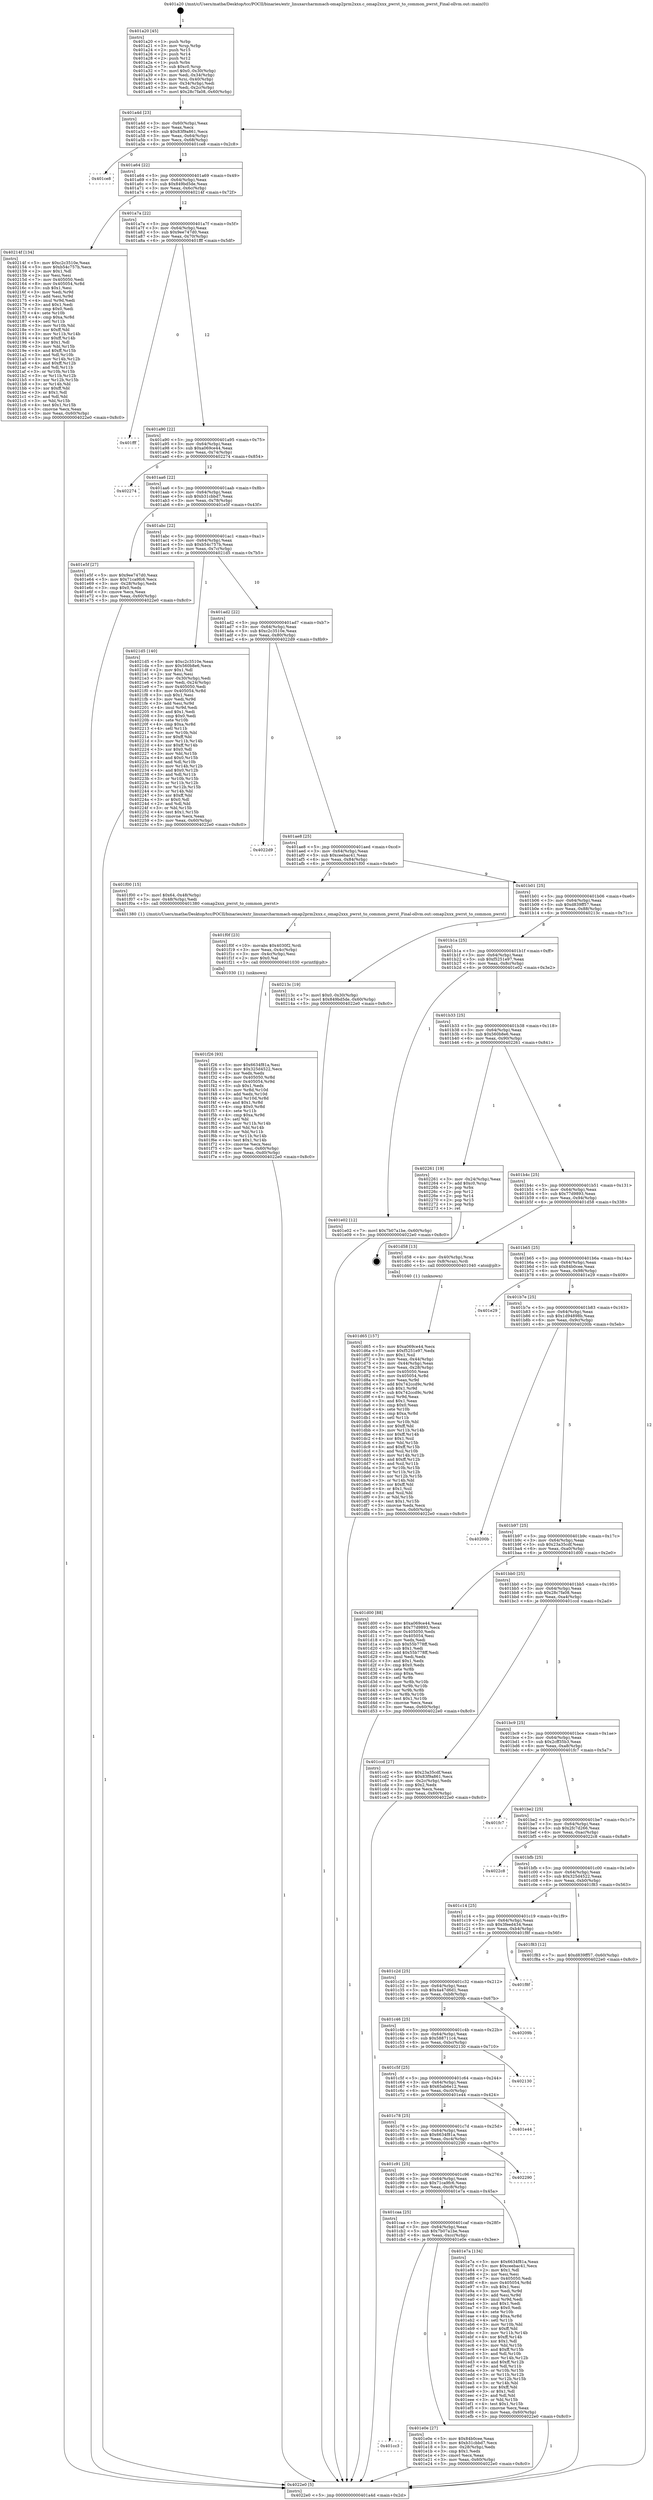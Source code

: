 digraph "0x401a20" {
  label = "0x401a20 (/mnt/c/Users/mathe/Desktop/tcc/POCII/binaries/extr_linuxarcharmmach-omap2prm2xxx.c_omap2xxx_pwrst_to_common_pwrst_Final-ollvm.out::main(0))"
  labelloc = "t"
  node[shape=record]

  Entry [label="",width=0.3,height=0.3,shape=circle,fillcolor=black,style=filled]
  "0x401a4d" [label="{
     0x401a4d [23]\l
     | [instrs]\l
     &nbsp;&nbsp;0x401a4d \<+3\>: mov -0x60(%rbp),%eax\l
     &nbsp;&nbsp;0x401a50 \<+2\>: mov %eax,%ecx\l
     &nbsp;&nbsp;0x401a52 \<+6\>: sub $0x83f9a861,%ecx\l
     &nbsp;&nbsp;0x401a58 \<+3\>: mov %eax,-0x64(%rbp)\l
     &nbsp;&nbsp;0x401a5b \<+3\>: mov %ecx,-0x68(%rbp)\l
     &nbsp;&nbsp;0x401a5e \<+6\>: je 0000000000401ce8 \<main+0x2c8\>\l
  }"]
  "0x401ce8" [label="{
     0x401ce8\l
  }", style=dashed]
  "0x401a64" [label="{
     0x401a64 [22]\l
     | [instrs]\l
     &nbsp;&nbsp;0x401a64 \<+5\>: jmp 0000000000401a69 \<main+0x49\>\l
     &nbsp;&nbsp;0x401a69 \<+3\>: mov -0x64(%rbp),%eax\l
     &nbsp;&nbsp;0x401a6c \<+5\>: sub $0x849bd5de,%eax\l
     &nbsp;&nbsp;0x401a71 \<+3\>: mov %eax,-0x6c(%rbp)\l
     &nbsp;&nbsp;0x401a74 \<+6\>: je 000000000040214f \<main+0x72f\>\l
  }"]
  Exit [label="",width=0.3,height=0.3,shape=circle,fillcolor=black,style=filled,peripheries=2]
  "0x40214f" [label="{
     0x40214f [134]\l
     | [instrs]\l
     &nbsp;&nbsp;0x40214f \<+5\>: mov $0xc2c3510e,%eax\l
     &nbsp;&nbsp;0x402154 \<+5\>: mov $0xb54c757b,%ecx\l
     &nbsp;&nbsp;0x402159 \<+2\>: mov $0x1,%dl\l
     &nbsp;&nbsp;0x40215b \<+2\>: xor %esi,%esi\l
     &nbsp;&nbsp;0x40215d \<+7\>: mov 0x405050,%edi\l
     &nbsp;&nbsp;0x402164 \<+8\>: mov 0x405054,%r8d\l
     &nbsp;&nbsp;0x40216c \<+3\>: sub $0x1,%esi\l
     &nbsp;&nbsp;0x40216f \<+3\>: mov %edi,%r9d\l
     &nbsp;&nbsp;0x402172 \<+3\>: add %esi,%r9d\l
     &nbsp;&nbsp;0x402175 \<+4\>: imul %r9d,%edi\l
     &nbsp;&nbsp;0x402179 \<+3\>: and $0x1,%edi\l
     &nbsp;&nbsp;0x40217c \<+3\>: cmp $0x0,%edi\l
     &nbsp;&nbsp;0x40217f \<+4\>: sete %r10b\l
     &nbsp;&nbsp;0x402183 \<+4\>: cmp $0xa,%r8d\l
     &nbsp;&nbsp;0x402187 \<+4\>: setl %r11b\l
     &nbsp;&nbsp;0x40218b \<+3\>: mov %r10b,%bl\l
     &nbsp;&nbsp;0x40218e \<+3\>: xor $0xff,%bl\l
     &nbsp;&nbsp;0x402191 \<+3\>: mov %r11b,%r14b\l
     &nbsp;&nbsp;0x402194 \<+4\>: xor $0xff,%r14b\l
     &nbsp;&nbsp;0x402198 \<+3\>: xor $0x1,%dl\l
     &nbsp;&nbsp;0x40219b \<+3\>: mov %bl,%r15b\l
     &nbsp;&nbsp;0x40219e \<+4\>: and $0xff,%r15b\l
     &nbsp;&nbsp;0x4021a2 \<+3\>: and %dl,%r10b\l
     &nbsp;&nbsp;0x4021a5 \<+3\>: mov %r14b,%r12b\l
     &nbsp;&nbsp;0x4021a8 \<+4\>: and $0xff,%r12b\l
     &nbsp;&nbsp;0x4021ac \<+3\>: and %dl,%r11b\l
     &nbsp;&nbsp;0x4021af \<+3\>: or %r10b,%r15b\l
     &nbsp;&nbsp;0x4021b2 \<+3\>: or %r11b,%r12b\l
     &nbsp;&nbsp;0x4021b5 \<+3\>: xor %r12b,%r15b\l
     &nbsp;&nbsp;0x4021b8 \<+3\>: or %r14b,%bl\l
     &nbsp;&nbsp;0x4021bb \<+3\>: xor $0xff,%bl\l
     &nbsp;&nbsp;0x4021be \<+3\>: or $0x1,%dl\l
     &nbsp;&nbsp;0x4021c1 \<+2\>: and %dl,%bl\l
     &nbsp;&nbsp;0x4021c3 \<+3\>: or %bl,%r15b\l
     &nbsp;&nbsp;0x4021c6 \<+4\>: test $0x1,%r15b\l
     &nbsp;&nbsp;0x4021ca \<+3\>: cmovne %ecx,%eax\l
     &nbsp;&nbsp;0x4021cd \<+3\>: mov %eax,-0x60(%rbp)\l
     &nbsp;&nbsp;0x4021d0 \<+5\>: jmp 00000000004022e0 \<main+0x8c0\>\l
  }"]
  "0x401a7a" [label="{
     0x401a7a [22]\l
     | [instrs]\l
     &nbsp;&nbsp;0x401a7a \<+5\>: jmp 0000000000401a7f \<main+0x5f\>\l
     &nbsp;&nbsp;0x401a7f \<+3\>: mov -0x64(%rbp),%eax\l
     &nbsp;&nbsp;0x401a82 \<+5\>: sub $0x9ee747d0,%eax\l
     &nbsp;&nbsp;0x401a87 \<+3\>: mov %eax,-0x70(%rbp)\l
     &nbsp;&nbsp;0x401a8a \<+6\>: je 0000000000401fff \<main+0x5df\>\l
  }"]
  "0x401f26" [label="{
     0x401f26 [93]\l
     | [instrs]\l
     &nbsp;&nbsp;0x401f26 \<+5\>: mov $0x6634f81a,%esi\l
     &nbsp;&nbsp;0x401f2b \<+5\>: mov $0x325d4522,%ecx\l
     &nbsp;&nbsp;0x401f30 \<+2\>: xor %edx,%edx\l
     &nbsp;&nbsp;0x401f32 \<+8\>: mov 0x405050,%r8d\l
     &nbsp;&nbsp;0x401f3a \<+8\>: mov 0x405054,%r9d\l
     &nbsp;&nbsp;0x401f42 \<+3\>: sub $0x1,%edx\l
     &nbsp;&nbsp;0x401f45 \<+3\>: mov %r8d,%r10d\l
     &nbsp;&nbsp;0x401f48 \<+3\>: add %edx,%r10d\l
     &nbsp;&nbsp;0x401f4b \<+4\>: imul %r10d,%r8d\l
     &nbsp;&nbsp;0x401f4f \<+4\>: and $0x1,%r8d\l
     &nbsp;&nbsp;0x401f53 \<+4\>: cmp $0x0,%r8d\l
     &nbsp;&nbsp;0x401f57 \<+4\>: sete %r11b\l
     &nbsp;&nbsp;0x401f5b \<+4\>: cmp $0xa,%r9d\l
     &nbsp;&nbsp;0x401f5f \<+3\>: setl %bl\l
     &nbsp;&nbsp;0x401f62 \<+3\>: mov %r11b,%r14b\l
     &nbsp;&nbsp;0x401f65 \<+3\>: and %bl,%r14b\l
     &nbsp;&nbsp;0x401f68 \<+3\>: xor %bl,%r11b\l
     &nbsp;&nbsp;0x401f6b \<+3\>: or %r11b,%r14b\l
     &nbsp;&nbsp;0x401f6e \<+4\>: test $0x1,%r14b\l
     &nbsp;&nbsp;0x401f72 \<+3\>: cmovne %ecx,%esi\l
     &nbsp;&nbsp;0x401f75 \<+3\>: mov %esi,-0x60(%rbp)\l
     &nbsp;&nbsp;0x401f78 \<+6\>: mov %eax,-0xd0(%rbp)\l
     &nbsp;&nbsp;0x401f7e \<+5\>: jmp 00000000004022e0 \<main+0x8c0\>\l
  }"]
  "0x401fff" [label="{
     0x401fff\l
  }", style=dashed]
  "0x401a90" [label="{
     0x401a90 [22]\l
     | [instrs]\l
     &nbsp;&nbsp;0x401a90 \<+5\>: jmp 0000000000401a95 \<main+0x75\>\l
     &nbsp;&nbsp;0x401a95 \<+3\>: mov -0x64(%rbp),%eax\l
     &nbsp;&nbsp;0x401a98 \<+5\>: sub $0xa069ce44,%eax\l
     &nbsp;&nbsp;0x401a9d \<+3\>: mov %eax,-0x74(%rbp)\l
     &nbsp;&nbsp;0x401aa0 \<+6\>: je 0000000000402274 \<main+0x854\>\l
  }"]
  "0x401f0f" [label="{
     0x401f0f [23]\l
     | [instrs]\l
     &nbsp;&nbsp;0x401f0f \<+10\>: movabs $0x4030f2,%rdi\l
     &nbsp;&nbsp;0x401f19 \<+3\>: mov %eax,-0x4c(%rbp)\l
     &nbsp;&nbsp;0x401f1c \<+3\>: mov -0x4c(%rbp),%esi\l
     &nbsp;&nbsp;0x401f1f \<+2\>: mov $0x0,%al\l
     &nbsp;&nbsp;0x401f21 \<+5\>: call 0000000000401030 \<printf@plt\>\l
     | [calls]\l
     &nbsp;&nbsp;0x401030 \{1\} (unknown)\l
  }"]
  "0x402274" [label="{
     0x402274\l
  }", style=dashed]
  "0x401aa6" [label="{
     0x401aa6 [22]\l
     | [instrs]\l
     &nbsp;&nbsp;0x401aa6 \<+5\>: jmp 0000000000401aab \<main+0x8b\>\l
     &nbsp;&nbsp;0x401aab \<+3\>: mov -0x64(%rbp),%eax\l
     &nbsp;&nbsp;0x401aae \<+5\>: sub $0xb31cbbd7,%eax\l
     &nbsp;&nbsp;0x401ab3 \<+3\>: mov %eax,-0x78(%rbp)\l
     &nbsp;&nbsp;0x401ab6 \<+6\>: je 0000000000401e5f \<main+0x43f\>\l
  }"]
  "0x401cc3" [label="{
     0x401cc3\l
  }", style=dashed]
  "0x401e5f" [label="{
     0x401e5f [27]\l
     | [instrs]\l
     &nbsp;&nbsp;0x401e5f \<+5\>: mov $0x9ee747d0,%eax\l
     &nbsp;&nbsp;0x401e64 \<+5\>: mov $0x71ca9fc6,%ecx\l
     &nbsp;&nbsp;0x401e69 \<+3\>: mov -0x28(%rbp),%edx\l
     &nbsp;&nbsp;0x401e6c \<+3\>: cmp $0x0,%edx\l
     &nbsp;&nbsp;0x401e6f \<+3\>: cmove %ecx,%eax\l
     &nbsp;&nbsp;0x401e72 \<+3\>: mov %eax,-0x60(%rbp)\l
     &nbsp;&nbsp;0x401e75 \<+5\>: jmp 00000000004022e0 \<main+0x8c0\>\l
  }"]
  "0x401abc" [label="{
     0x401abc [22]\l
     | [instrs]\l
     &nbsp;&nbsp;0x401abc \<+5\>: jmp 0000000000401ac1 \<main+0xa1\>\l
     &nbsp;&nbsp;0x401ac1 \<+3\>: mov -0x64(%rbp),%eax\l
     &nbsp;&nbsp;0x401ac4 \<+5\>: sub $0xb54c757b,%eax\l
     &nbsp;&nbsp;0x401ac9 \<+3\>: mov %eax,-0x7c(%rbp)\l
     &nbsp;&nbsp;0x401acc \<+6\>: je 00000000004021d5 \<main+0x7b5\>\l
  }"]
  "0x401e0e" [label="{
     0x401e0e [27]\l
     | [instrs]\l
     &nbsp;&nbsp;0x401e0e \<+5\>: mov $0x84b0cee,%eax\l
     &nbsp;&nbsp;0x401e13 \<+5\>: mov $0xb31cbbd7,%ecx\l
     &nbsp;&nbsp;0x401e18 \<+3\>: mov -0x28(%rbp),%edx\l
     &nbsp;&nbsp;0x401e1b \<+3\>: cmp $0x1,%edx\l
     &nbsp;&nbsp;0x401e1e \<+3\>: cmovl %ecx,%eax\l
     &nbsp;&nbsp;0x401e21 \<+3\>: mov %eax,-0x60(%rbp)\l
     &nbsp;&nbsp;0x401e24 \<+5\>: jmp 00000000004022e0 \<main+0x8c0\>\l
  }"]
  "0x4021d5" [label="{
     0x4021d5 [140]\l
     | [instrs]\l
     &nbsp;&nbsp;0x4021d5 \<+5\>: mov $0xc2c3510e,%eax\l
     &nbsp;&nbsp;0x4021da \<+5\>: mov $0x560b8e6,%ecx\l
     &nbsp;&nbsp;0x4021df \<+2\>: mov $0x1,%dl\l
     &nbsp;&nbsp;0x4021e1 \<+2\>: xor %esi,%esi\l
     &nbsp;&nbsp;0x4021e3 \<+3\>: mov -0x30(%rbp),%edi\l
     &nbsp;&nbsp;0x4021e6 \<+3\>: mov %edi,-0x24(%rbp)\l
     &nbsp;&nbsp;0x4021e9 \<+7\>: mov 0x405050,%edi\l
     &nbsp;&nbsp;0x4021f0 \<+8\>: mov 0x405054,%r8d\l
     &nbsp;&nbsp;0x4021f8 \<+3\>: sub $0x1,%esi\l
     &nbsp;&nbsp;0x4021fb \<+3\>: mov %edi,%r9d\l
     &nbsp;&nbsp;0x4021fe \<+3\>: add %esi,%r9d\l
     &nbsp;&nbsp;0x402201 \<+4\>: imul %r9d,%edi\l
     &nbsp;&nbsp;0x402205 \<+3\>: and $0x1,%edi\l
     &nbsp;&nbsp;0x402208 \<+3\>: cmp $0x0,%edi\l
     &nbsp;&nbsp;0x40220b \<+4\>: sete %r10b\l
     &nbsp;&nbsp;0x40220f \<+4\>: cmp $0xa,%r8d\l
     &nbsp;&nbsp;0x402213 \<+4\>: setl %r11b\l
     &nbsp;&nbsp;0x402217 \<+3\>: mov %r10b,%bl\l
     &nbsp;&nbsp;0x40221a \<+3\>: xor $0xff,%bl\l
     &nbsp;&nbsp;0x40221d \<+3\>: mov %r11b,%r14b\l
     &nbsp;&nbsp;0x402220 \<+4\>: xor $0xff,%r14b\l
     &nbsp;&nbsp;0x402224 \<+3\>: xor $0x0,%dl\l
     &nbsp;&nbsp;0x402227 \<+3\>: mov %bl,%r15b\l
     &nbsp;&nbsp;0x40222a \<+4\>: and $0x0,%r15b\l
     &nbsp;&nbsp;0x40222e \<+3\>: and %dl,%r10b\l
     &nbsp;&nbsp;0x402231 \<+3\>: mov %r14b,%r12b\l
     &nbsp;&nbsp;0x402234 \<+4\>: and $0x0,%r12b\l
     &nbsp;&nbsp;0x402238 \<+3\>: and %dl,%r11b\l
     &nbsp;&nbsp;0x40223b \<+3\>: or %r10b,%r15b\l
     &nbsp;&nbsp;0x40223e \<+3\>: or %r11b,%r12b\l
     &nbsp;&nbsp;0x402241 \<+3\>: xor %r12b,%r15b\l
     &nbsp;&nbsp;0x402244 \<+3\>: or %r14b,%bl\l
     &nbsp;&nbsp;0x402247 \<+3\>: xor $0xff,%bl\l
     &nbsp;&nbsp;0x40224a \<+3\>: or $0x0,%dl\l
     &nbsp;&nbsp;0x40224d \<+2\>: and %dl,%bl\l
     &nbsp;&nbsp;0x40224f \<+3\>: or %bl,%r15b\l
     &nbsp;&nbsp;0x402252 \<+4\>: test $0x1,%r15b\l
     &nbsp;&nbsp;0x402256 \<+3\>: cmovne %ecx,%eax\l
     &nbsp;&nbsp;0x402259 \<+3\>: mov %eax,-0x60(%rbp)\l
     &nbsp;&nbsp;0x40225c \<+5\>: jmp 00000000004022e0 \<main+0x8c0\>\l
  }"]
  "0x401ad2" [label="{
     0x401ad2 [22]\l
     | [instrs]\l
     &nbsp;&nbsp;0x401ad2 \<+5\>: jmp 0000000000401ad7 \<main+0xb7\>\l
     &nbsp;&nbsp;0x401ad7 \<+3\>: mov -0x64(%rbp),%eax\l
     &nbsp;&nbsp;0x401ada \<+5\>: sub $0xc2c3510e,%eax\l
     &nbsp;&nbsp;0x401adf \<+3\>: mov %eax,-0x80(%rbp)\l
     &nbsp;&nbsp;0x401ae2 \<+6\>: je 00000000004022d9 \<main+0x8b9\>\l
  }"]
  "0x401caa" [label="{
     0x401caa [25]\l
     | [instrs]\l
     &nbsp;&nbsp;0x401caa \<+5\>: jmp 0000000000401caf \<main+0x28f\>\l
     &nbsp;&nbsp;0x401caf \<+3\>: mov -0x64(%rbp),%eax\l
     &nbsp;&nbsp;0x401cb2 \<+5\>: sub $0x7b07a1be,%eax\l
     &nbsp;&nbsp;0x401cb7 \<+6\>: mov %eax,-0xcc(%rbp)\l
     &nbsp;&nbsp;0x401cbd \<+6\>: je 0000000000401e0e \<main+0x3ee\>\l
  }"]
  "0x4022d9" [label="{
     0x4022d9\l
  }", style=dashed]
  "0x401ae8" [label="{
     0x401ae8 [25]\l
     | [instrs]\l
     &nbsp;&nbsp;0x401ae8 \<+5\>: jmp 0000000000401aed \<main+0xcd\>\l
     &nbsp;&nbsp;0x401aed \<+3\>: mov -0x64(%rbp),%eax\l
     &nbsp;&nbsp;0x401af0 \<+5\>: sub $0xceebac41,%eax\l
     &nbsp;&nbsp;0x401af5 \<+6\>: mov %eax,-0x84(%rbp)\l
     &nbsp;&nbsp;0x401afb \<+6\>: je 0000000000401f00 \<main+0x4e0\>\l
  }"]
  "0x401e7a" [label="{
     0x401e7a [134]\l
     | [instrs]\l
     &nbsp;&nbsp;0x401e7a \<+5\>: mov $0x6634f81a,%eax\l
     &nbsp;&nbsp;0x401e7f \<+5\>: mov $0xceebac41,%ecx\l
     &nbsp;&nbsp;0x401e84 \<+2\>: mov $0x1,%dl\l
     &nbsp;&nbsp;0x401e86 \<+2\>: xor %esi,%esi\l
     &nbsp;&nbsp;0x401e88 \<+7\>: mov 0x405050,%edi\l
     &nbsp;&nbsp;0x401e8f \<+8\>: mov 0x405054,%r8d\l
     &nbsp;&nbsp;0x401e97 \<+3\>: sub $0x1,%esi\l
     &nbsp;&nbsp;0x401e9a \<+3\>: mov %edi,%r9d\l
     &nbsp;&nbsp;0x401e9d \<+3\>: add %esi,%r9d\l
     &nbsp;&nbsp;0x401ea0 \<+4\>: imul %r9d,%edi\l
     &nbsp;&nbsp;0x401ea4 \<+3\>: and $0x1,%edi\l
     &nbsp;&nbsp;0x401ea7 \<+3\>: cmp $0x0,%edi\l
     &nbsp;&nbsp;0x401eaa \<+4\>: sete %r10b\l
     &nbsp;&nbsp;0x401eae \<+4\>: cmp $0xa,%r8d\l
     &nbsp;&nbsp;0x401eb2 \<+4\>: setl %r11b\l
     &nbsp;&nbsp;0x401eb6 \<+3\>: mov %r10b,%bl\l
     &nbsp;&nbsp;0x401eb9 \<+3\>: xor $0xff,%bl\l
     &nbsp;&nbsp;0x401ebc \<+3\>: mov %r11b,%r14b\l
     &nbsp;&nbsp;0x401ebf \<+4\>: xor $0xff,%r14b\l
     &nbsp;&nbsp;0x401ec3 \<+3\>: xor $0x1,%dl\l
     &nbsp;&nbsp;0x401ec6 \<+3\>: mov %bl,%r15b\l
     &nbsp;&nbsp;0x401ec9 \<+4\>: and $0xff,%r15b\l
     &nbsp;&nbsp;0x401ecd \<+3\>: and %dl,%r10b\l
     &nbsp;&nbsp;0x401ed0 \<+3\>: mov %r14b,%r12b\l
     &nbsp;&nbsp;0x401ed3 \<+4\>: and $0xff,%r12b\l
     &nbsp;&nbsp;0x401ed7 \<+3\>: and %dl,%r11b\l
     &nbsp;&nbsp;0x401eda \<+3\>: or %r10b,%r15b\l
     &nbsp;&nbsp;0x401edd \<+3\>: or %r11b,%r12b\l
     &nbsp;&nbsp;0x401ee0 \<+3\>: xor %r12b,%r15b\l
     &nbsp;&nbsp;0x401ee3 \<+3\>: or %r14b,%bl\l
     &nbsp;&nbsp;0x401ee6 \<+3\>: xor $0xff,%bl\l
     &nbsp;&nbsp;0x401ee9 \<+3\>: or $0x1,%dl\l
     &nbsp;&nbsp;0x401eec \<+2\>: and %dl,%bl\l
     &nbsp;&nbsp;0x401eee \<+3\>: or %bl,%r15b\l
     &nbsp;&nbsp;0x401ef1 \<+4\>: test $0x1,%r15b\l
     &nbsp;&nbsp;0x401ef5 \<+3\>: cmovne %ecx,%eax\l
     &nbsp;&nbsp;0x401ef8 \<+3\>: mov %eax,-0x60(%rbp)\l
     &nbsp;&nbsp;0x401efb \<+5\>: jmp 00000000004022e0 \<main+0x8c0\>\l
  }"]
  "0x401f00" [label="{
     0x401f00 [15]\l
     | [instrs]\l
     &nbsp;&nbsp;0x401f00 \<+7\>: movl $0x64,-0x48(%rbp)\l
     &nbsp;&nbsp;0x401f07 \<+3\>: mov -0x48(%rbp),%edi\l
     &nbsp;&nbsp;0x401f0a \<+5\>: call 0000000000401380 \<omap2xxx_pwrst_to_common_pwrst\>\l
     | [calls]\l
     &nbsp;&nbsp;0x401380 \{1\} (/mnt/c/Users/mathe/Desktop/tcc/POCII/binaries/extr_linuxarcharmmach-omap2prm2xxx.c_omap2xxx_pwrst_to_common_pwrst_Final-ollvm.out::omap2xxx_pwrst_to_common_pwrst)\l
  }"]
  "0x401b01" [label="{
     0x401b01 [25]\l
     | [instrs]\l
     &nbsp;&nbsp;0x401b01 \<+5\>: jmp 0000000000401b06 \<main+0xe6\>\l
     &nbsp;&nbsp;0x401b06 \<+3\>: mov -0x64(%rbp),%eax\l
     &nbsp;&nbsp;0x401b09 \<+5\>: sub $0xd839ff57,%eax\l
     &nbsp;&nbsp;0x401b0e \<+6\>: mov %eax,-0x88(%rbp)\l
     &nbsp;&nbsp;0x401b14 \<+6\>: je 000000000040213c \<main+0x71c\>\l
  }"]
  "0x401c91" [label="{
     0x401c91 [25]\l
     | [instrs]\l
     &nbsp;&nbsp;0x401c91 \<+5\>: jmp 0000000000401c96 \<main+0x276\>\l
     &nbsp;&nbsp;0x401c96 \<+3\>: mov -0x64(%rbp),%eax\l
     &nbsp;&nbsp;0x401c99 \<+5\>: sub $0x71ca9fc6,%eax\l
     &nbsp;&nbsp;0x401c9e \<+6\>: mov %eax,-0xc8(%rbp)\l
     &nbsp;&nbsp;0x401ca4 \<+6\>: je 0000000000401e7a \<main+0x45a\>\l
  }"]
  "0x40213c" [label="{
     0x40213c [19]\l
     | [instrs]\l
     &nbsp;&nbsp;0x40213c \<+7\>: movl $0x0,-0x30(%rbp)\l
     &nbsp;&nbsp;0x402143 \<+7\>: movl $0x849bd5de,-0x60(%rbp)\l
     &nbsp;&nbsp;0x40214a \<+5\>: jmp 00000000004022e0 \<main+0x8c0\>\l
  }"]
  "0x401b1a" [label="{
     0x401b1a [25]\l
     | [instrs]\l
     &nbsp;&nbsp;0x401b1a \<+5\>: jmp 0000000000401b1f \<main+0xff\>\l
     &nbsp;&nbsp;0x401b1f \<+3\>: mov -0x64(%rbp),%eax\l
     &nbsp;&nbsp;0x401b22 \<+5\>: sub $0xf5251e97,%eax\l
     &nbsp;&nbsp;0x401b27 \<+6\>: mov %eax,-0x8c(%rbp)\l
     &nbsp;&nbsp;0x401b2d \<+6\>: je 0000000000401e02 \<main+0x3e2\>\l
  }"]
  "0x402290" [label="{
     0x402290\l
  }", style=dashed]
  "0x401e02" [label="{
     0x401e02 [12]\l
     | [instrs]\l
     &nbsp;&nbsp;0x401e02 \<+7\>: movl $0x7b07a1be,-0x60(%rbp)\l
     &nbsp;&nbsp;0x401e09 \<+5\>: jmp 00000000004022e0 \<main+0x8c0\>\l
  }"]
  "0x401b33" [label="{
     0x401b33 [25]\l
     | [instrs]\l
     &nbsp;&nbsp;0x401b33 \<+5\>: jmp 0000000000401b38 \<main+0x118\>\l
     &nbsp;&nbsp;0x401b38 \<+3\>: mov -0x64(%rbp),%eax\l
     &nbsp;&nbsp;0x401b3b \<+5\>: sub $0x560b8e6,%eax\l
     &nbsp;&nbsp;0x401b40 \<+6\>: mov %eax,-0x90(%rbp)\l
     &nbsp;&nbsp;0x401b46 \<+6\>: je 0000000000402261 \<main+0x841\>\l
  }"]
  "0x401c78" [label="{
     0x401c78 [25]\l
     | [instrs]\l
     &nbsp;&nbsp;0x401c78 \<+5\>: jmp 0000000000401c7d \<main+0x25d\>\l
     &nbsp;&nbsp;0x401c7d \<+3\>: mov -0x64(%rbp),%eax\l
     &nbsp;&nbsp;0x401c80 \<+5\>: sub $0x6634f81a,%eax\l
     &nbsp;&nbsp;0x401c85 \<+6\>: mov %eax,-0xc4(%rbp)\l
     &nbsp;&nbsp;0x401c8b \<+6\>: je 0000000000402290 \<main+0x870\>\l
  }"]
  "0x402261" [label="{
     0x402261 [19]\l
     | [instrs]\l
     &nbsp;&nbsp;0x402261 \<+3\>: mov -0x24(%rbp),%eax\l
     &nbsp;&nbsp;0x402264 \<+7\>: add $0xc0,%rsp\l
     &nbsp;&nbsp;0x40226b \<+1\>: pop %rbx\l
     &nbsp;&nbsp;0x40226c \<+2\>: pop %r12\l
     &nbsp;&nbsp;0x40226e \<+2\>: pop %r14\l
     &nbsp;&nbsp;0x402270 \<+2\>: pop %r15\l
     &nbsp;&nbsp;0x402272 \<+1\>: pop %rbp\l
     &nbsp;&nbsp;0x402273 \<+1\>: ret\l
  }"]
  "0x401b4c" [label="{
     0x401b4c [25]\l
     | [instrs]\l
     &nbsp;&nbsp;0x401b4c \<+5\>: jmp 0000000000401b51 \<main+0x131\>\l
     &nbsp;&nbsp;0x401b51 \<+3\>: mov -0x64(%rbp),%eax\l
     &nbsp;&nbsp;0x401b54 \<+5\>: sub $0x77d9893,%eax\l
     &nbsp;&nbsp;0x401b59 \<+6\>: mov %eax,-0x94(%rbp)\l
     &nbsp;&nbsp;0x401b5f \<+6\>: je 0000000000401d58 \<main+0x338\>\l
  }"]
  "0x401e44" [label="{
     0x401e44\l
  }", style=dashed]
  "0x401d58" [label="{
     0x401d58 [13]\l
     | [instrs]\l
     &nbsp;&nbsp;0x401d58 \<+4\>: mov -0x40(%rbp),%rax\l
     &nbsp;&nbsp;0x401d5c \<+4\>: mov 0x8(%rax),%rdi\l
     &nbsp;&nbsp;0x401d60 \<+5\>: call 0000000000401040 \<atoi@plt\>\l
     | [calls]\l
     &nbsp;&nbsp;0x401040 \{1\} (unknown)\l
  }"]
  "0x401b65" [label="{
     0x401b65 [25]\l
     | [instrs]\l
     &nbsp;&nbsp;0x401b65 \<+5\>: jmp 0000000000401b6a \<main+0x14a\>\l
     &nbsp;&nbsp;0x401b6a \<+3\>: mov -0x64(%rbp),%eax\l
     &nbsp;&nbsp;0x401b6d \<+5\>: sub $0x84b0cee,%eax\l
     &nbsp;&nbsp;0x401b72 \<+6\>: mov %eax,-0x98(%rbp)\l
     &nbsp;&nbsp;0x401b78 \<+6\>: je 0000000000401e29 \<main+0x409\>\l
  }"]
  "0x401c5f" [label="{
     0x401c5f [25]\l
     | [instrs]\l
     &nbsp;&nbsp;0x401c5f \<+5\>: jmp 0000000000401c64 \<main+0x244\>\l
     &nbsp;&nbsp;0x401c64 \<+3\>: mov -0x64(%rbp),%eax\l
     &nbsp;&nbsp;0x401c67 \<+5\>: sub $0x65ab6e12,%eax\l
     &nbsp;&nbsp;0x401c6c \<+6\>: mov %eax,-0xc0(%rbp)\l
     &nbsp;&nbsp;0x401c72 \<+6\>: je 0000000000401e44 \<main+0x424\>\l
  }"]
  "0x401e29" [label="{
     0x401e29\l
  }", style=dashed]
  "0x401b7e" [label="{
     0x401b7e [25]\l
     | [instrs]\l
     &nbsp;&nbsp;0x401b7e \<+5\>: jmp 0000000000401b83 \<main+0x163\>\l
     &nbsp;&nbsp;0x401b83 \<+3\>: mov -0x64(%rbp),%eax\l
     &nbsp;&nbsp;0x401b86 \<+5\>: sub $0x1d94898b,%eax\l
     &nbsp;&nbsp;0x401b8b \<+6\>: mov %eax,-0x9c(%rbp)\l
     &nbsp;&nbsp;0x401b91 \<+6\>: je 000000000040200b \<main+0x5eb\>\l
  }"]
  "0x402130" [label="{
     0x402130\l
  }", style=dashed]
  "0x40200b" [label="{
     0x40200b\l
  }", style=dashed]
  "0x401b97" [label="{
     0x401b97 [25]\l
     | [instrs]\l
     &nbsp;&nbsp;0x401b97 \<+5\>: jmp 0000000000401b9c \<main+0x17c\>\l
     &nbsp;&nbsp;0x401b9c \<+3\>: mov -0x64(%rbp),%eax\l
     &nbsp;&nbsp;0x401b9f \<+5\>: sub $0x23a35cdf,%eax\l
     &nbsp;&nbsp;0x401ba4 \<+6\>: mov %eax,-0xa0(%rbp)\l
     &nbsp;&nbsp;0x401baa \<+6\>: je 0000000000401d00 \<main+0x2e0\>\l
  }"]
  "0x401c46" [label="{
     0x401c46 [25]\l
     | [instrs]\l
     &nbsp;&nbsp;0x401c46 \<+5\>: jmp 0000000000401c4b \<main+0x22b\>\l
     &nbsp;&nbsp;0x401c4b \<+3\>: mov -0x64(%rbp),%eax\l
     &nbsp;&nbsp;0x401c4e \<+5\>: sub $0x588711c4,%eax\l
     &nbsp;&nbsp;0x401c53 \<+6\>: mov %eax,-0xbc(%rbp)\l
     &nbsp;&nbsp;0x401c59 \<+6\>: je 0000000000402130 \<main+0x710\>\l
  }"]
  "0x401d00" [label="{
     0x401d00 [88]\l
     | [instrs]\l
     &nbsp;&nbsp;0x401d00 \<+5\>: mov $0xa069ce44,%eax\l
     &nbsp;&nbsp;0x401d05 \<+5\>: mov $0x77d9893,%ecx\l
     &nbsp;&nbsp;0x401d0a \<+7\>: mov 0x405050,%edx\l
     &nbsp;&nbsp;0x401d11 \<+7\>: mov 0x405054,%esi\l
     &nbsp;&nbsp;0x401d18 \<+2\>: mov %edx,%edi\l
     &nbsp;&nbsp;0x401d1a \<+6\>: sub $0x55b778ff,%edi\l
     &nbsp;&nbsp;0x401d20 \<+3\>: sub $0x1,%edi\l
     &nbsp;&nbsp;0x401d23 \<+6\>: add $0x55b778ff,%edi\l
     &nbsp;&nbsp;0x401d29 \<+3\>: imul %edi,%edx\l
     &nbsp;&nbsp;0x401d2c \<+3\>: and $0x1,%edx\l
     &nbsp;&nbsp;0x401d2f \<+3\>: cmp $0x0,%edx\l
     &nbsp;&nbsp;0x401d32 \<+4\>: sete %r8b\l
     &nbsp;&nbsp;0x401d36 \<+3\>: cmp $0xa,%esi\l
     &nbsp;&nbsp;0x401d39 \<+4\>: setl %r9b\l
     &nbsp;&nbsp;0x401d3d \<+3\>: mov %r8b,%r10b\l
     &nbsp;&nbsp;0x401d40 \<+3\>: and %r9b,%r10b\l
     &nbsp;&nbsp;0x401d43 \<+3\>: xor %r9b,%r8b\l
     &nbsp;&nbsp;0x401d46 \<+3\>: or %r8b,%r10b\l
     &nbsp;&nbsp;0x401d49 \<+4\>: test $0x1,%r10b\l
     &nbsp;&nbsp;0x401d4d \<+3\>: cmovne %ecx,%eax\l
     &nbsp;&nbsp;0x401d50 \<+3\>: mov %eax,-0x60(%rbp)\l
     &nbsp;&nbsp;0x401d53 \<+5\>: jmp 00000000004022e0 \<main+0x8c0\>\l
  }"]
  "0x401bb0" [label="{
     0x401bb0 [25]\l
     | [instrs]\l
     &nbsp;&nbsp;0x401bb0 \<+5\>: jmp 0000000000401bb5 \<main+0x195\>\l
     &nbsp;&nbsp;0x401bb5 \<+3\>: mov -0x64(%rbp),%eax\l
     &nbsp;&nbsp;0x401bb8 \<+5\>: sub $0x28c7fa08,%eax\l
     &nbsp;&nbsp;0x401bbd \<+6\>: mov %eax,-0xa4(%rbp)\l
     &nbsp;&nbsp;0x401bc3 \<+6\>: je 0000000000401ccd \<main+0x2ad\>\l
  }"]
  "0x40209b" [label="{
     0x40209b\l
  }", style=dashed]
  "0x401ccd" [label="{
     0x401ccd [27]\l
     | [instrs]\l
     &nbsp;&nbsp;0x401ccd \<+5\>: mov $0x23a35cdf,%eax\l
     &nbsp;&nbsp;0x401cd2 \<+5\>: mov $0x83f9a861,%ecx\l
     &nbsp;&nbsp;0x401cd7 \<+3\>: mov -0x2c(%rbp),%edx\l
     &nbsp;&nbsp;0x401cda \<+3\>: cmp $0x2,%edx\l
     &nbsp;&nbsp;0x401cdd \<+3\>: cmovne %ecx,%eax\l
     &nbsp;&nbsp;0x401ce0 \<+3\>: mov %eax,-0x60(%rbp)\l
     &nbsp;&nbsp;0x401ce3 \<+5\>: jmp 00000000004022e0 \<main+0x8c0\>\l
  }"]
  "0x401bc9" [label="{
     0x401bc9 [25]\l
     | [instrs]\l
     &nbsp;&nbsp;0x401bc9 \<+5\>: jmp 0000000000401bce \<main+0x1ae\>\l
     &nbsp;&nbsp;0x401bce \<+3\>: mov -0x64(%rbp),%eax\l
     &nbsp;&nbsp;0x401bd1 \<+5\>: sub $0x2cff35b3,%eax\l
     &nbsp;&nbsp;0x401bd6 \<+6\>: mov %eax,-0xa8(%rbp)\l
     &nbsp;&nbsp;0x401bdc \<+6\>: je 0000000000401fc7 \<main+0x5a7\>\l
  }"]
  "0x4022e0" [label="{
     0x4022e0 [5]\l
     | [instrs]\l
     &nbsp;&nbsp;0x4022e0 \<+5\>: jmp 0000000000401a4d \<main+0x2d\>\l
  }"]
  "0x401a20" [label="{
     0x401a20 [45]\l
     | [instrs]\l
     &nbsp;&nbsp;0x401a20 \<+1\>: push %rbp\l
     &nbsp;&nbsp;0x401a21 \<+3\>: mov %rsp,%rbp\l
     &nbsp;&nbsp;0x401a24 \<+2\>: push %r15\l
     &nbsp;&nbsp;0x401a26 \<+2\>: push %r14\l
     &nbsp;&nbsp;0x401a28 \<+2\>: push %r12\l
     &nbsp;&nbsp;0x401a2a \<+1\>: push %rbx\l
     &nbsp;&nbsp;0x401a2b \<+7\>: sub $0xc0,%rsp\l
     &nbsp;&nbsp;0x401a32 \<+7\>: movl $0x0,-0x30(%rbp)\l
     &nbsp;&nbsp;0x401a39 \<+3\>: mov %edi,-0x34(%rbp)\l
     &nbsp;&nbsp;0x401a3c \<+4\>: mov %rsi,-0x40(%rbp)\l
     &nbsp;&nbsp;0x401a40 \<+3\>: mov -0x34(%rbp),%edi\l
     &nbsp;&nbsp;0x401a43 \<+3\>: mov %edi,-0x2c(%rbp)\l
     &nbsp;&nbsp;0x401a46 \<+7\>: movl $0x28c7fa08,-0x60(%rbp)\l
  }"]
  "0x401d65" [label="{
     0x401d65 [157]\l
     | [instrs]\l
     &nbsp;&nbsp;0x401d65 \<+5\>: mov $0xa069ce44,%ecx\l
     &nbsp;&nbsp;0x401d6a \<+5\>: mov $0xf5251e97,%edx\l
     &nbsp;&nbsp;0x401d6f \<+3\>: mov $0x1,%sil\l
     &nbsp;&nbsp;0x401d72 \<+3\>: mov %eax,-0x44(%rbp)\l
     &nbsp;&nbsp;0x401d75 \<+3\>: mov -0x44(%rbp),%eax\l
     &nbsp;&nbsp;0x401d78 \<+3\>: mov %eax,-0x28(%rbp)\l
     &nbsp;&nbsp;0x401d7b \<+7\>: mov 0x405050,%eax\l
     &nbsp;&nbsp;0x401d82 \<+8\>: mov 0x405054,%r8d\l
     &nbsp;&nbsp;0x401d8a \<+3\>: mov %eax,%r9d\l
     &nbsp;&nbsp;0x401d8d \<+7\>: add $0x742ccd9c,%r9d\l
     &nbsp;&nbsp;0x401d94 \<+4\>: sub $0x1,%r9d\l
     &nbsp;&nbsp;0x401d98 \<+7\>: sub $0x742ccd9c,%r9d\l
     &nbsp;&nbsp;0x401d9f \<+4\>: imul %r9d,%eax\l
     &nbsp;&nbsp;0x401da3 \<+3\>: and $0x1,%eax\l
     &nbsp;&nbsp;0x401da6 \<+3\>: cmp $0x0,%eax\l
     &nbsp;&nbsp;0x401da9 \<+4\>: sete %r10b\l
     &nbsp;&nbsp;0x401dad \<+4\>: cmp $0xa,%r8d\l
     &nbsp;&nbsp;0x401db1 \<+4\>: setl %r11b\l
     &nbsp;&nbsp;0x401db5 \<+3\>: mov %r10b,%bl\l
     &nbsp;&nbsp;0x401db8 \<+3\>: xor $0xff,%bl\l
     &nbsp;&nbsp;0x401dbb \<+3\>: mov %r11b,%r14b\l
     &nbsp;&nbsp;0x401dbe \<+4\>: xor $0xff,%r14b\l
     &nbsp;&nbsp;0x401dc2 \<+4\>: xor $0x1,%sil\l
     &nbsp;&nbsp;0x401dc6 \<+3\>: mov %bl,%r15b\l
     &nbsp;&nbsp;0x401dc9 \<+4\>: and $0xff,%r15b\l
     &nbsp;&nbsp;0x401dcd \<+3\>: and %sil,%r10b\l
     &nbsp;&nbsp;0x401dd0 \<+3\>: mov %r14b,%r12b\l
     &nbsp;&nbsp;0x401dd3 \<+4\>: and $0xff,%r12b\l
     &nbsp;&nbsp;0x401dd7 \<+3\>: and %sil,%r11b\l
     &nbsp;&nbsp;0x401dda \<+3\>: or %r10b,%r15b\l
     &nbsp;&nbsp;0x401ddd \<+3\>: or %r11b,%r12b\l
     &nbsp;&nbsp;0x401de0 \<+3\>: xor %r12b,%r15b\l
     &nbsp;&nbsp;0x401de3 \<+3\>: or %r14b,%bl\l
     &nbsp;&nbsp;0x401de6 \<+3\>: xor $0xff,%bl\l
     &nbsp;&nbsp;0x401de9 \<+4\>: or $0x1,%sil\l
     &nbsp;&nbsp;0x401ded \<+3\>: and %sil,%bl\l
     &nbsp;&nbsp;0x401df0 \<+3\>: or %bl,%r15b\l
     &nbsp;&nbsp;0x401df3 \<+4\>: test $0x1,%r15b\l
     &nbsp;&nbsp;0x401df7 \<+3\>: cmovne %edx,%ecx\l
     &nbsp;&nbsp;0x401dfa \<+3\>: mov %ecx,-0x60(%rbp)\l
     &nbsp;&nbsp;0x401dfd \<+5\>: jmp 00000000004022e0 \<main+0x8c0\>\l
  }"]
  "0x401c2d" [label="{
     0x401c2d [25]\l
     | [instrs]\l
     &nbsp;&nbsp;0x401c2d \<+5\>: jmp 0000000000401c32 \<main+0x212\>\l
     &nbsp;&nbsp;0x401c32 \<+3\>: mov -0x64(%rbp),%eax\l
     &nbsp;&nbsp;0x401c35 \<+5\>: sub $0x4a47d6d1,%eax\l
     &nbsp;&nbsp;0x401c3a \<+6\>: mov %eax,-0xb8(%rbp)\l
     &nbsp;&nbsp;0x401c40 \<+6\>: je 000000000040209b \<main+0x67b\>\l
  }"]
  "0x401fc7" [label="{
     0x401fc7\l
  }", style=dashed]
  "0x401be2" [label="{
     0x401be2 [25]\l
     | [instrs]\l
     &nbsp;&nbsp;0x401be2 \<+5\>: jmp 0000000000401be7 \<main+0x1c7\>\l
     &nbsp;&nbsp;0x401be7 \<+3\>: mov -0x64(%rbp),%eax\l
     &nbsp;&nbsp;0x401bea \<+5\>: sub $0x2fc7d266,%eax\l
     &nbsp;&nbsp;0x401bef \<+6\>: mov %eax,-0xac(%rbp)\l
     &nbsp;&nbsp;0x401bf5 \<+6\>: je 00000000004022c8 \<main+0x8a8\>\l
  }"]
  "0x401f8f" [label="{
     0x401f8f\l
  }", style=dashed]
  "0x4022c8" [label="{
     0x4022c8\l
  }", style=dashed]
  "0x401bfb" [label="{
     0x401bfb [25]\l
     | [instrs]\l
     &nbsp;&nbsp;0x401bfb \<+5\>: jmp 0000000000401c00 \<main+0x1e0\>\l
     &nbsp;&nbsp;0x401c00 \<+3\>: mov -0x64(%rbp),%eax\l
     &nbsp;&nbsp;0x401c03 \<+5\>: sub $0x325d4522,%eax\l
     &nbsp;&nbsp;0x401c08 \<+6\>: mov %eax,-0xb0(%rbp)\l
     &nbsp;&nbsp;0x401c0e \<+6\>: je 0000000000401f83 \<main+0x563\>\l
  }"]
  "0x401c14" [label="{
     0x401c14 [25]\l
     | [instrs]\l
     &nbsp;&nbsp;0x401c14 \<+5\>: jmp 0000000000401c19 \<main+0x1f9\>\l
     &nbsp;&nbsp;0x401c19 \<+3\>: mov -0x64(%rbp),%eax\l
     &nbsp;&nbsp;0x401c1c \<+5\>: sub $0x3feed434,%eax\l
     &nbsp;&nbsp;0x401c21 \<+6\>: mov %eax,-0xb4(%rbp)\l
     &nbsp;&nbsp;0x401c27 \<+6\>: je 0000000000401f8f \<main+0x56f\>\l
  }"]
  "0x401f83" [label="{
     0x401f83 [12]\l
     | [instrs]\l
     &nbsp;&nbsp;0x401f83 \<+7\>: movl $0xd839ff57,-0x60(%rbp)\l
     &nbsp;&nbsp;0x401f8a \<+5\>: jmp 00000000004022e0 \<main+0x8c0\>\l
  }"]
  Entry -> "0x401a20" [label=" 1"]
  "0x401a4d" -> "0x401ce8" [label=" 0"]
  "0x401a4d" -> "0x401a64" [label=" 13"]
  "0x402261" -> Exit [label=" 1"]
  "0x401a64" -> "0x40214f" [label=" 1"]
  "0x401a64" -> "0x401a7a" [label=" 12"]
  "0x4021d5" -> "0x4022e0" [label=" 1"]
  "0x401a7a" -> "0x401fff" [label=" 0"]
  "0x401a7a" -> "0x401a90" [label=" 12"]
  "0x40214f" -> "0x4022e0" [label=" 1"]
  "0x401a90" -> "0x402274" [label=" 0"]
  "0x401a90" -> "0x401aa6" [label=" 12"]
  "0x40213c" -> "0x4022e0" [label=" 1"]
  "0x401aa6" -> "0x401e5f" [label=" 1"]
  "0x401aa6" -> "0x401abc" [label=" 11"]
  "0x401f83" -> "0x4022e0" [label=" 1"]
  "0x401abc" -> "0x4021d5" [label=" 1"]
  "0x401abc" -> "0x401ad2" [label=" 10"]
  "0x401f26" -> "0x4022e0" [label=" 1"]
  "0x401ad2" -> "0x4022d9" [label=" 0"]
  "0x401ad2" -> "0x401ae8" [label=" 10"]
  "0x401f00" -> "0x401f0f" [label=" 1"]
  "0x401ae8" -> "0x401f00" [label=" 1"]
  "0x401ae8" -> "0x401b01" [label=" 9"]
  "0x401e7a" -> "0x4022e0" [label=" 1"]
  "0x401b01" -> "0x40213c" [label=" 1"]
  "0x401b01" -> "0x401b1a" [label=" 8"]
  "0x401e0e" -> "0x4022e0" [label=" 1"]
  "0x401b1a" -> "0x401e02" [label=" 1"]
  "0x401b1a" -> "0x401b33" [label=" 7"]
  "0x401caa" -> "0x401cc3" [label=" 0"]
  "0x401b33" -> "0x402261" [label=" 1"]
  "0x401b33" -> "0x401b4c" [label=" 6"]
  "0x401f0f" -> "0x401f26" [label=" 1"]
  "0x401b4c" -> "0x401d58" [label=" 1"]
  "0x401b4c" -> "0x401b65" [label=" 5"]
  "0x401c91" -> "0x401caa" [label=" 1"]
  "0x401b65" -> "0x401e29" [label=" 0"]
  "0x401b65" -> "0x401b7e" [label=" 5"]
  "0x401e5f" -> "0x4022e0" [label=" 1"]
  "0x401b7e" -> "0x40200b" [label=" 0"]
  "0x401b7e" -> "0x401b97" [label=" 5"]
  "0x401c78" -> "0x401c91" [label=" 2"]
  "0x401b97" -> "0x401d00" [label=" 1"]
  "0x401b97" -> "0x401bb0" [label=" 4"]
  "0x401caa" -> "0x401e0e" [label=" 1"]
  "0x401bb0" -> "0x401ccd" [label=" 1"]
  "0x401bb0" -> "0x401bc9" [label=" 3"]
  "0x401ccd" -> "0x4022e0" [label=" 1"]
  "0x401a20" -> "0x401a4d" [label=" 1"]
  "0x4022e0" -> "0x401a4d" [label=" 12"]
  "0x401d00" -> "0x4022e0" [label=" 1"]
  "0x401d58" -> "0x401d65" [label=" 1"]
  "0x401d65" -> "0x4022e0" [label=" 1"]
  "0x401e02" -> "0x4022e0" [label=" 1"]
  "0x401c5f" -> "0x401c78" [label=" 2"]
  "0x401bc9" -> "0x401fc7" [label=" 0"]
  "0x401bc9" -> "0x401be2" [label=" 3"]
  "0x401c91" -> "0x401e7a" [label=" 1"]
  "0x401be2" -> "0x4022c8" [label=" 0"]
  "0x401be2" -> "0x401bfb" [label=" 3"]
  "0x401c46" -> "0x401c5f" [label=" 2"]
  "0x401bfb" -> "0x401f83" [label=" 1"]
  "0x401bfb" -> "0x401c14" [label=" 2"]
  "0x401c46" -> "0x402130" [label=" 0"]
  "0x401c14" -> "0x401f8f" [label=" 0"]
  "0x401c14" -> "0x401c2d" [label=" 2"]
  "0x401c5f" -> "0x401e44" [label=" 0"]
  "0x401c2d" -> "0x40209b" [label=" 0"]
  "0x401c2d" -> "0x401c46" [label=" 2"]
  "0x401c78" -> "0x402290" [label=" 0"]
}
